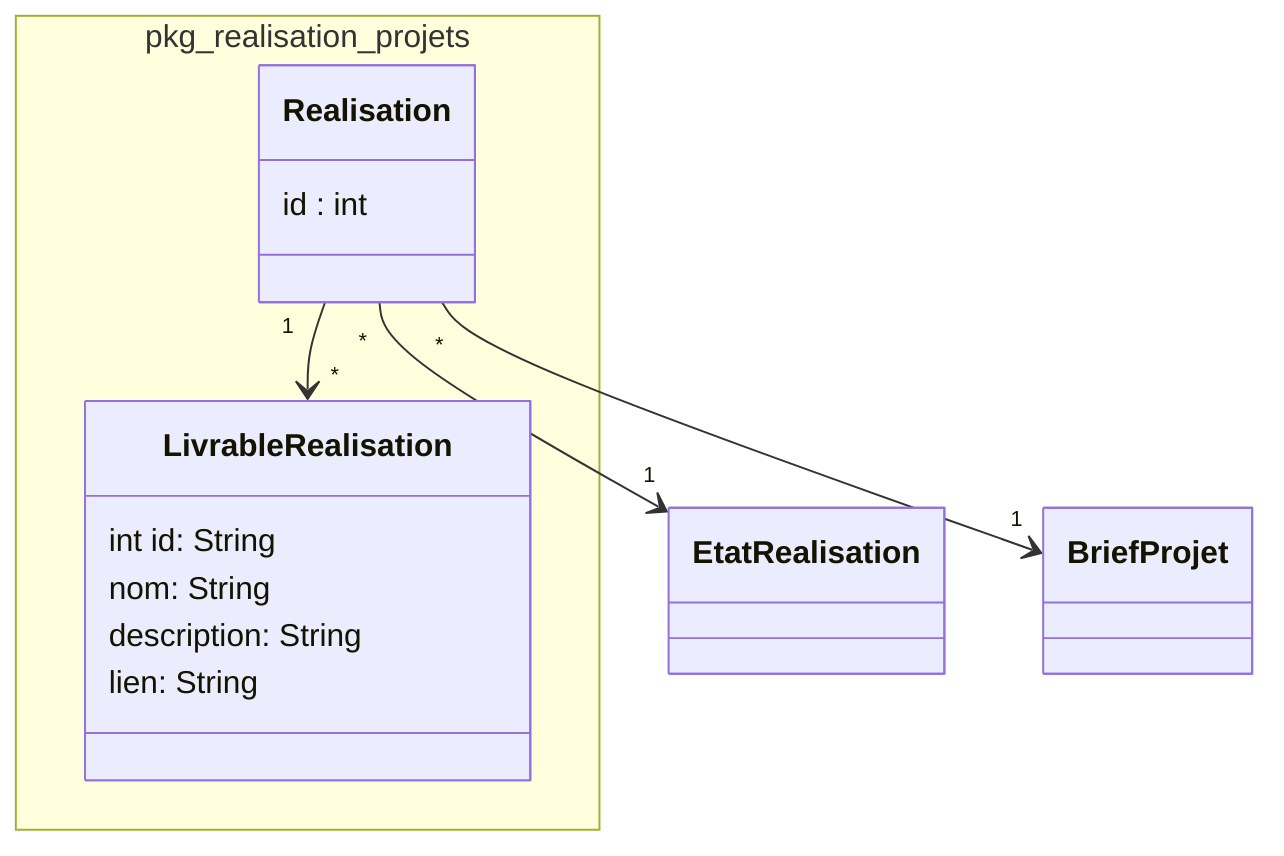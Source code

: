 classDiagram

namespace pkg_realisation_projets {

class Realisation {
  id : int
}
class LivrableRealisation {
    int id: String 
    nom: String 
    description: String 
    lien: String 
}

}

Realisation "*" --> "1" EtatRealisation
Realisation "1" --> "*" LivrableRealisation
Realisation "*" --> "1" BriefProjet